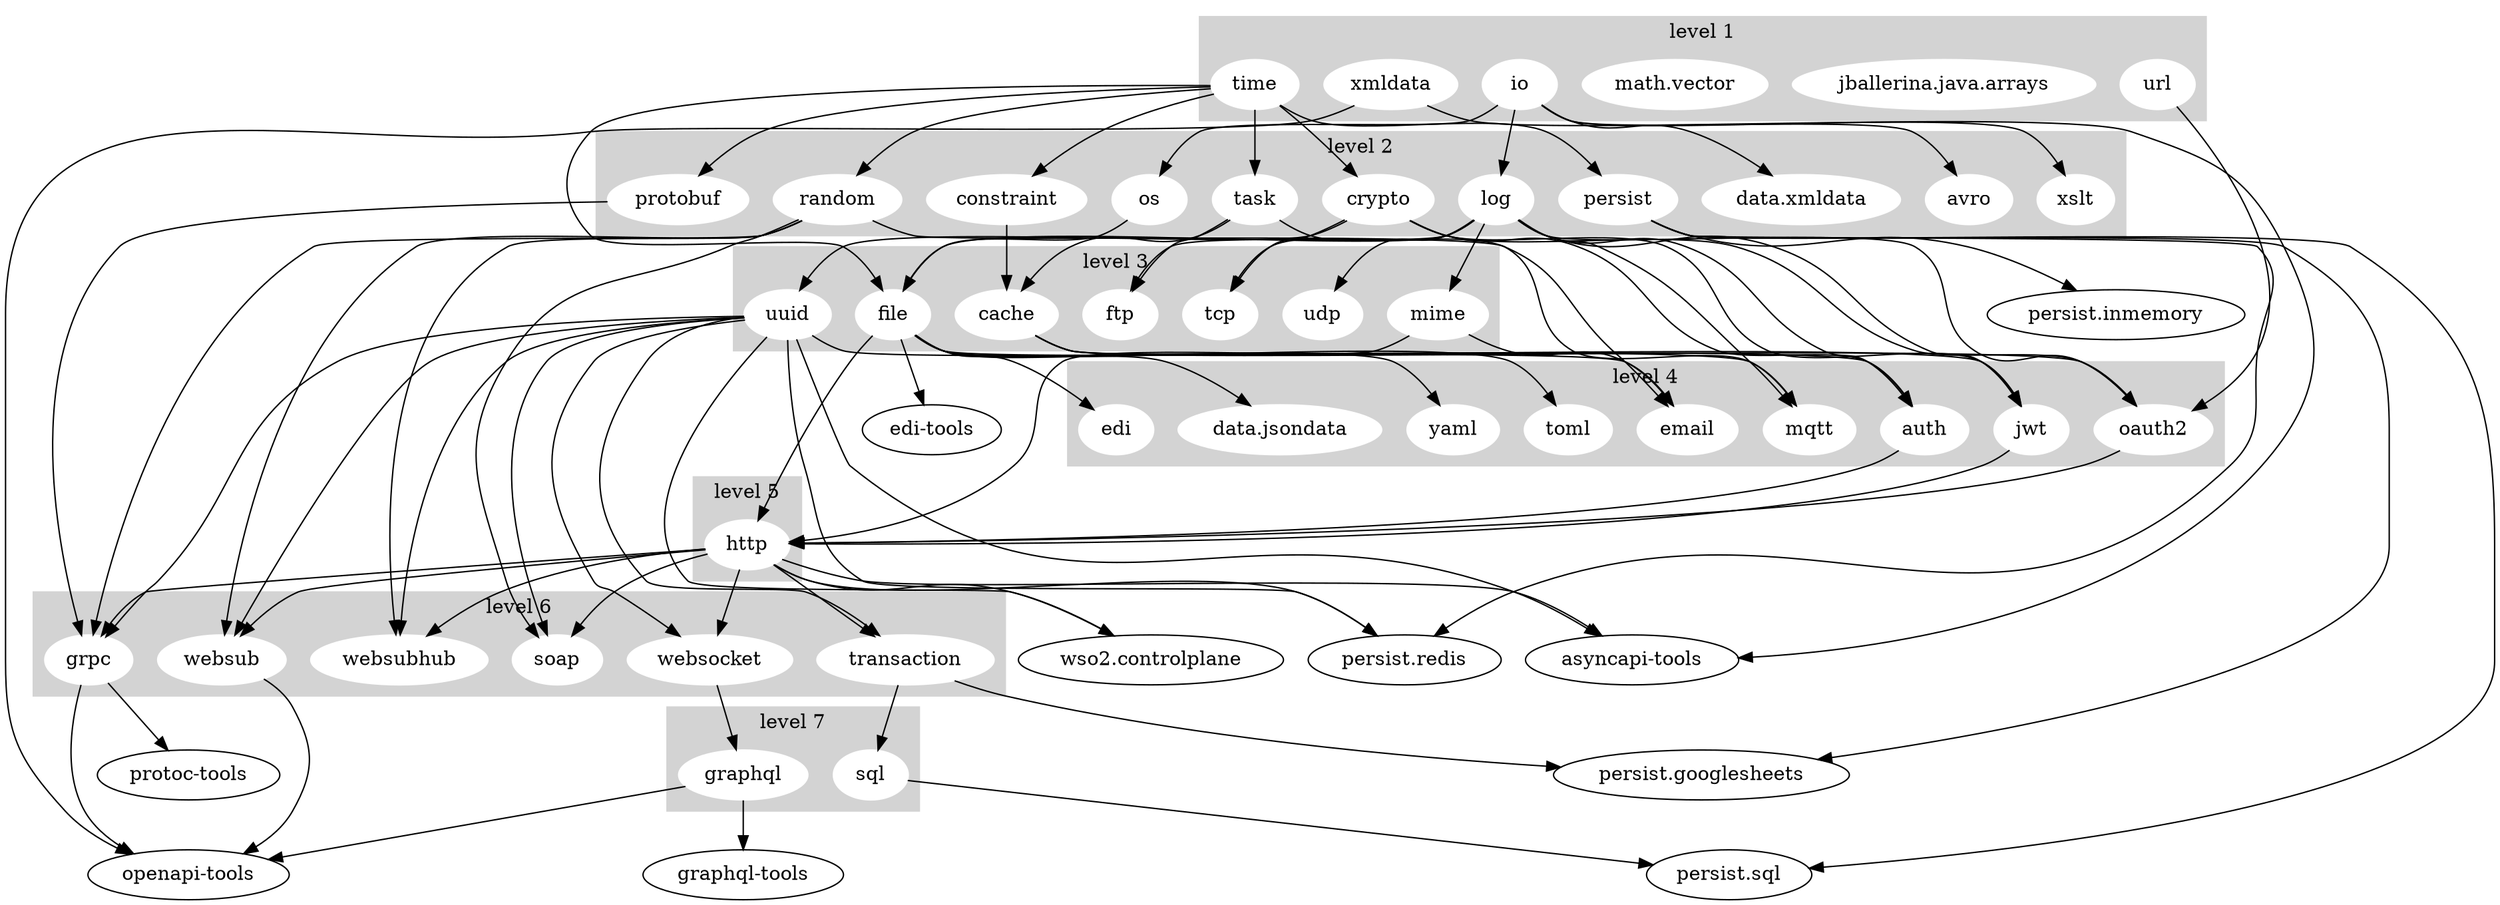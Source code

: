 digraph "Stdlib Dependency Graph" {
	subgraph cluster_1 {
		node [color=white style=filled]
		color=lightgrey style=filled
		io
		"jballerina.java.arrays"
		"math.vector"
		time
		url
		xmldata
		label="level 1"
	}
	subgraph cluster_2 {
		node [color=white style=filled]
		color=lightgrey style=filled
		avro
		constraint
		crypto
		"data.xmldata"
		log
		os
		persist
		protobuf
		random
		task
		xslt
		label="level 2"
	}
	subgraph cluster_3 {
		node [color=white style=filled]
		color=lightgrey style=filled
		cache
		file
		ftp
		mime
		tcp
		udp
		uuid
		label="level 3"
	}
	subgraph cluster_4 {
		node [color=white style=filled]
		color=lightgrey style=filled
		auth
		"data.jsondata"
		edi
		email
		jwt
		mqtt
		oauth2
		toml
		yaml
		label="level 4"
	}
	subgraph cluster_5 {
		node [color=white style=filled]
		color=lightgrey style=filled
		http
		label="level 5"
	}
	subgraph cluster_6 {
		node [color=white style=filled]
		color=lightgrey style=filled
		grpc
		soap
		transaction
		websocket
		websub
		websubhub
		label="level 6"
	}
	subgraph cluster_7 {
		node [color=white style=filled]
		color=lightgrey style=filled
		graphql
		sql
		label="level 7"
	}
	io -> avro
	io -> "data.xmldata"
	io -> log
	io -> os
	io -> xslt
	time -> constraint
	time -> crypto
	time -> file
	time -> persist
	time -> protobuf
	time -> random
	time -> task
	url -> oauth2
	xmldata -> "asyncapi-tools"
	xmldata -> "openapi-tools"
	constraint -> cache
	crypto -> auth
	crypto -> jwt
	crypto -> oauth2
	crypto -> tcp
	crypto -> uuid
	log -> auth
	log -> file
	log -> ftp
	log -> jwt
	log -> mime
	log -> mqtt
	log -> oauth2
	log -> tcp
	log -> udp
	os -> file
	persist -> "persist.googlesheets"
	persist -> "persist.inmemory"
	persist -> "persist.redis"
	persist -> "persist.sql"
	protobuf -> grpc
	random -> grpc
	random -> mqtt
	random -> soap
	random -> websub
	random -> websubhub
	task -> cache
	task -> email
	task -> ftp
	cache -> auth
	cache -> jwt
	cache -> oauth2
	file -> "data.jsondata"
	file -> edi
	file -> email
	file -> http
	file -> toml
	file -> yaml
	file -> "edi-tools"
	mime -> email
	mime -> http
	uuid -> grpc
	uuid -> mqtt
	uuid -> soap
	uuid -> transaction
	uuid -> websocket
	uuid -> websub
	uuid -> websubhub
	uuid -> "persist.redis"
	uuid -> "wso2.controlplane"
	uuid -> "asyncapi-tools"
	auth -> http
	jwt -> http
	oauth2 -> http
	http -> grpc
	http -> soap
	http -> transaction
	http -> websocket
	http -> websub
	http -> websubhub
	http -> "persist.redis"
	http -> "wso2.controlplane"
	http -> "asyncapi-tools"
	grpc -> "openapi-tools"
	grpc -> "protoc-tools"
	transaction -> sql
	transaction -> "persist.googlesheets"
	websocket -> graphql
	websub -> "openapi-tools"
	graphql -> "graphql-tools"
	graphql -> "openapi-tools"
	sql -> "persist.sql"
}
